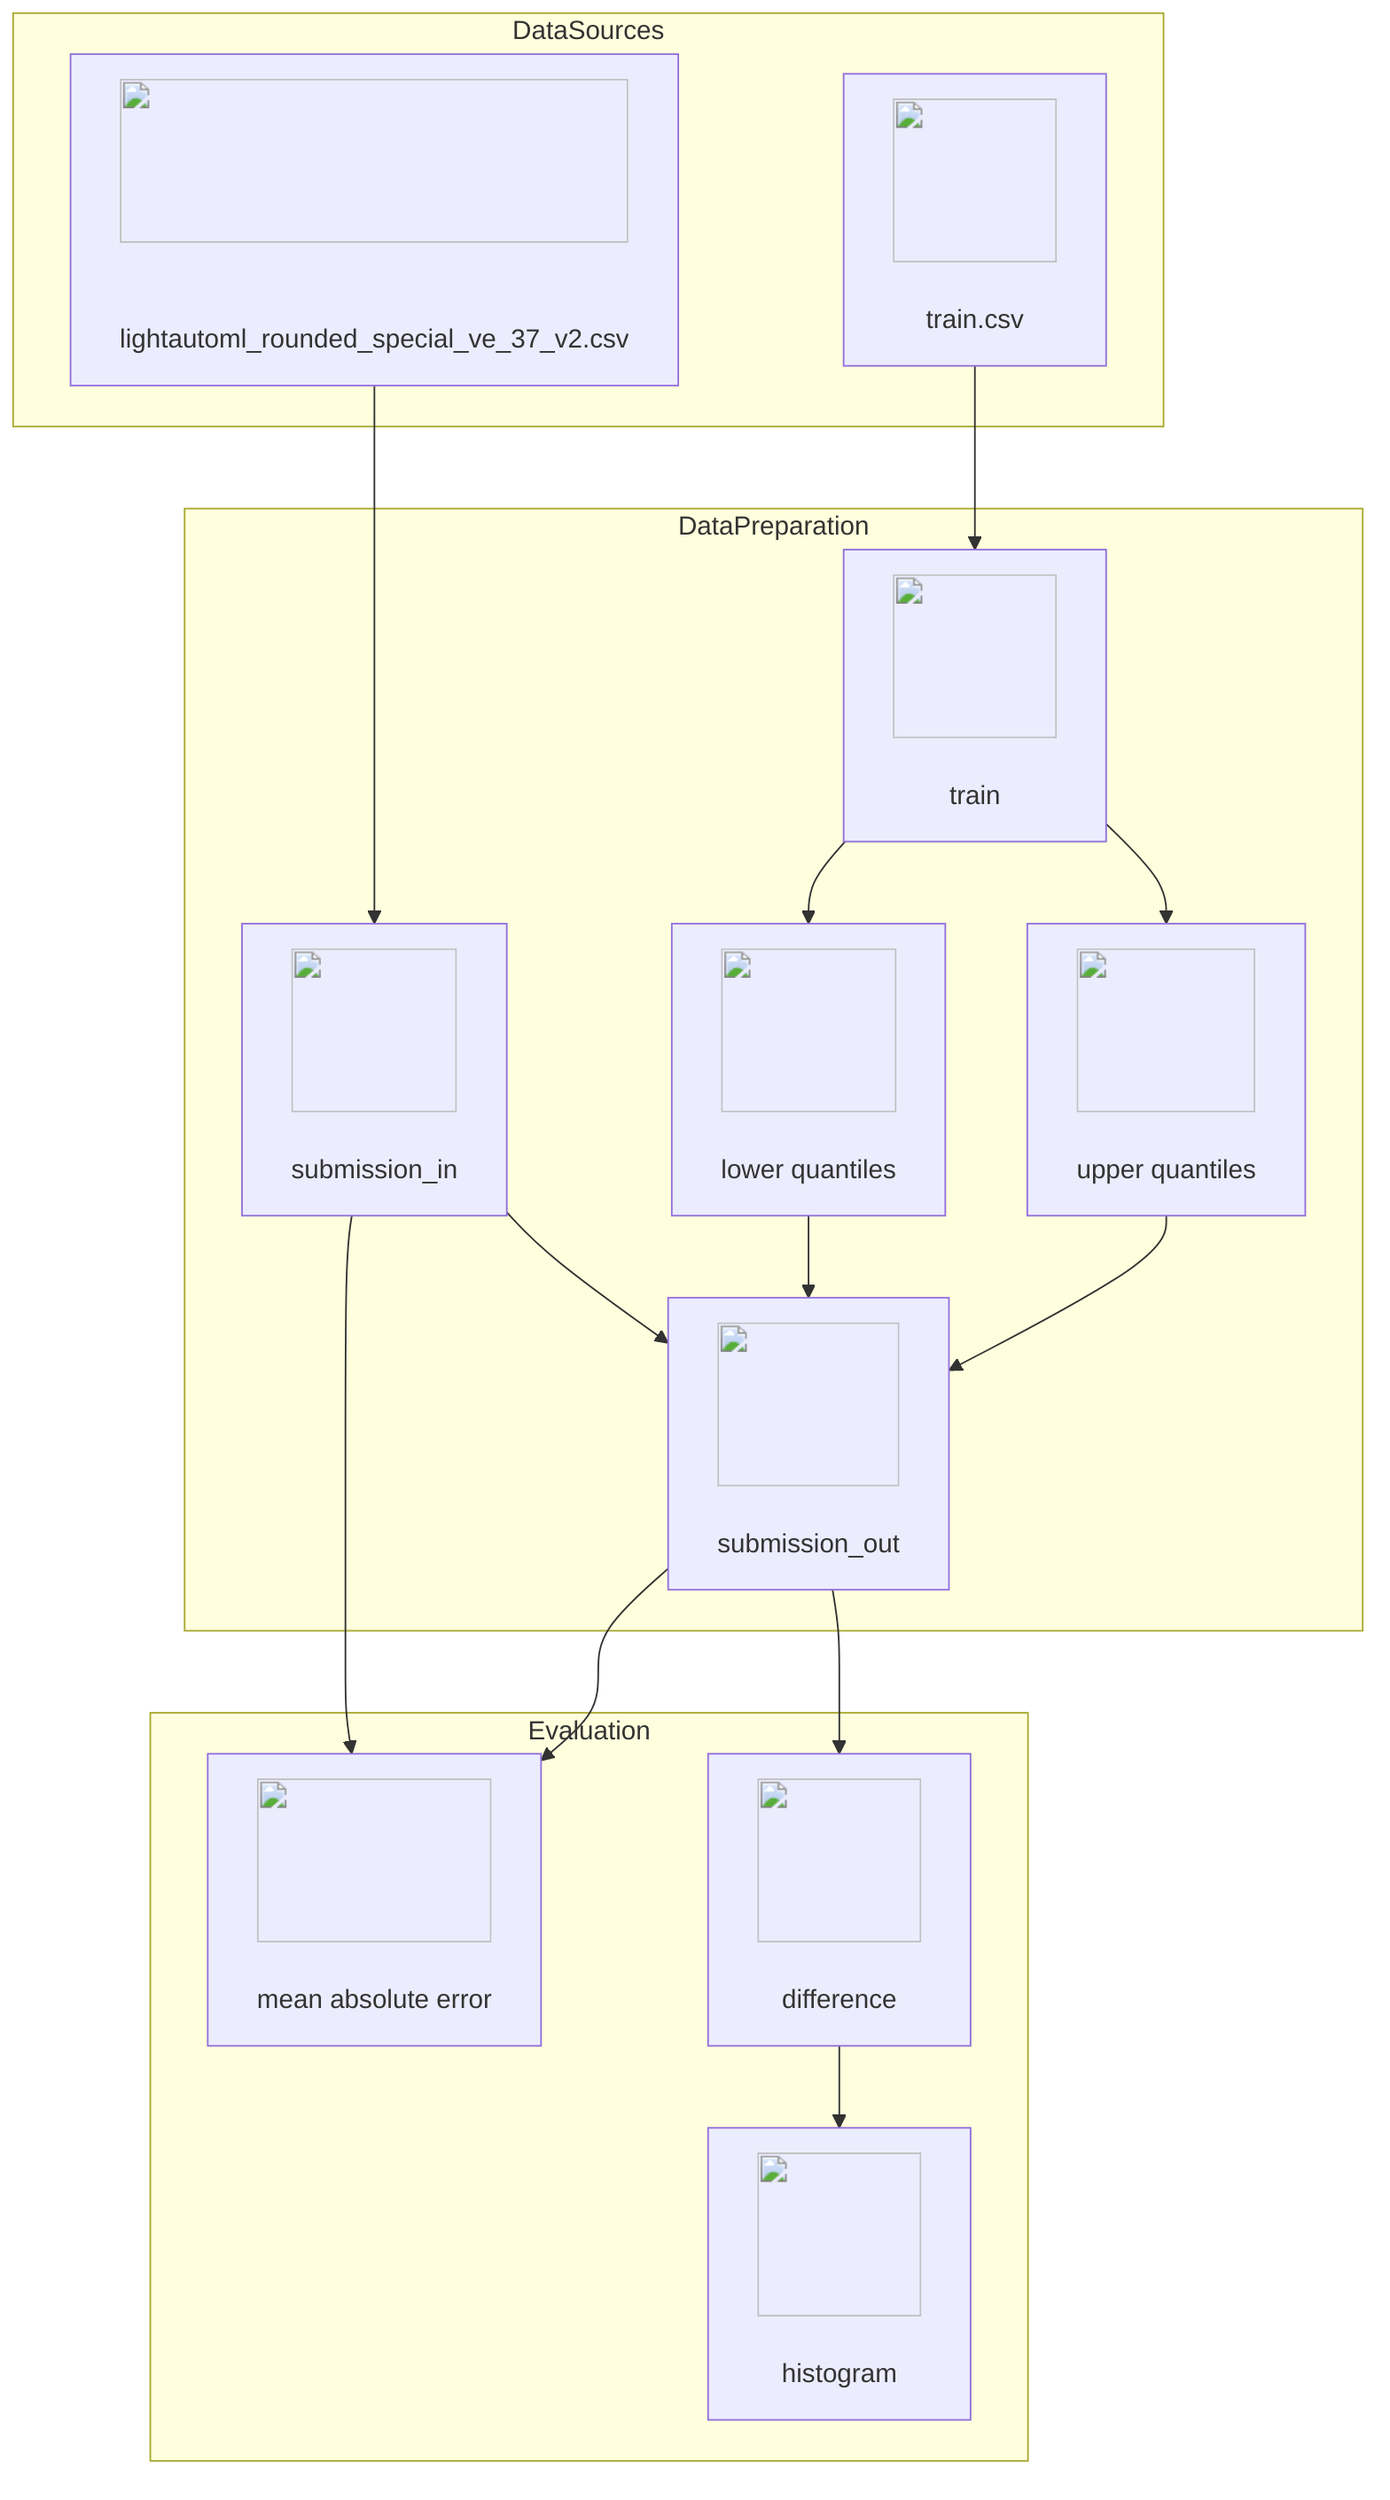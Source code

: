 flowchart TD
    subgraph DataSources
        train_csv["<img src='icons/file.svg' width=100 height=100/> <br/> train.csv"]
        submission_csv["<img src='icons/file.svg' width=100 height=100/> <br/> lightautoml_rounded_special_ve_37_v2.csv"]
    end
    subgraph DataPreparation
        train["<img src='icons/table.svg' width=100 height=100/> <br/> train"]
        submission_in["<img src='icons/table.svg' width=100 height=100/> <br/> submission_in"]
        lower["<img src='icons/column_split.svg' width=100 height=100/> <br/> lower quantiles"]
        upper["<img src='icons/column_split.svg' width=100 height=100/> <br/> upper quantiles"]
        submission_out["<img src='icons/table.svg' width=100 height=100/> <br/> submission_out"]
    end
    subgraph Evaluation
        mae["<img src='icons/brain.svg' width=100 height=100/> <br/> mean absolute error"]
        difference["<img src='icons/brain.svg' width=100 height=100/> <br/> difference"]
        histogram["<img src='icons/brain.svg' width=100 height=100/> <br/> histogram"]
    end

    %% Data Source Nodes
    train_csv --> train
    submission_csv --> submission_in

    %% Data Preparation Transformations
    train --> lower
    train --> upper
    submission_in --> submission_out
    lower --> submission_out
    upper --> submission_out

    %% Evaluation Metrics
    submission_in --> mae
    submission_out --> mae
    submission_out --> difference
    difference --> histogram
